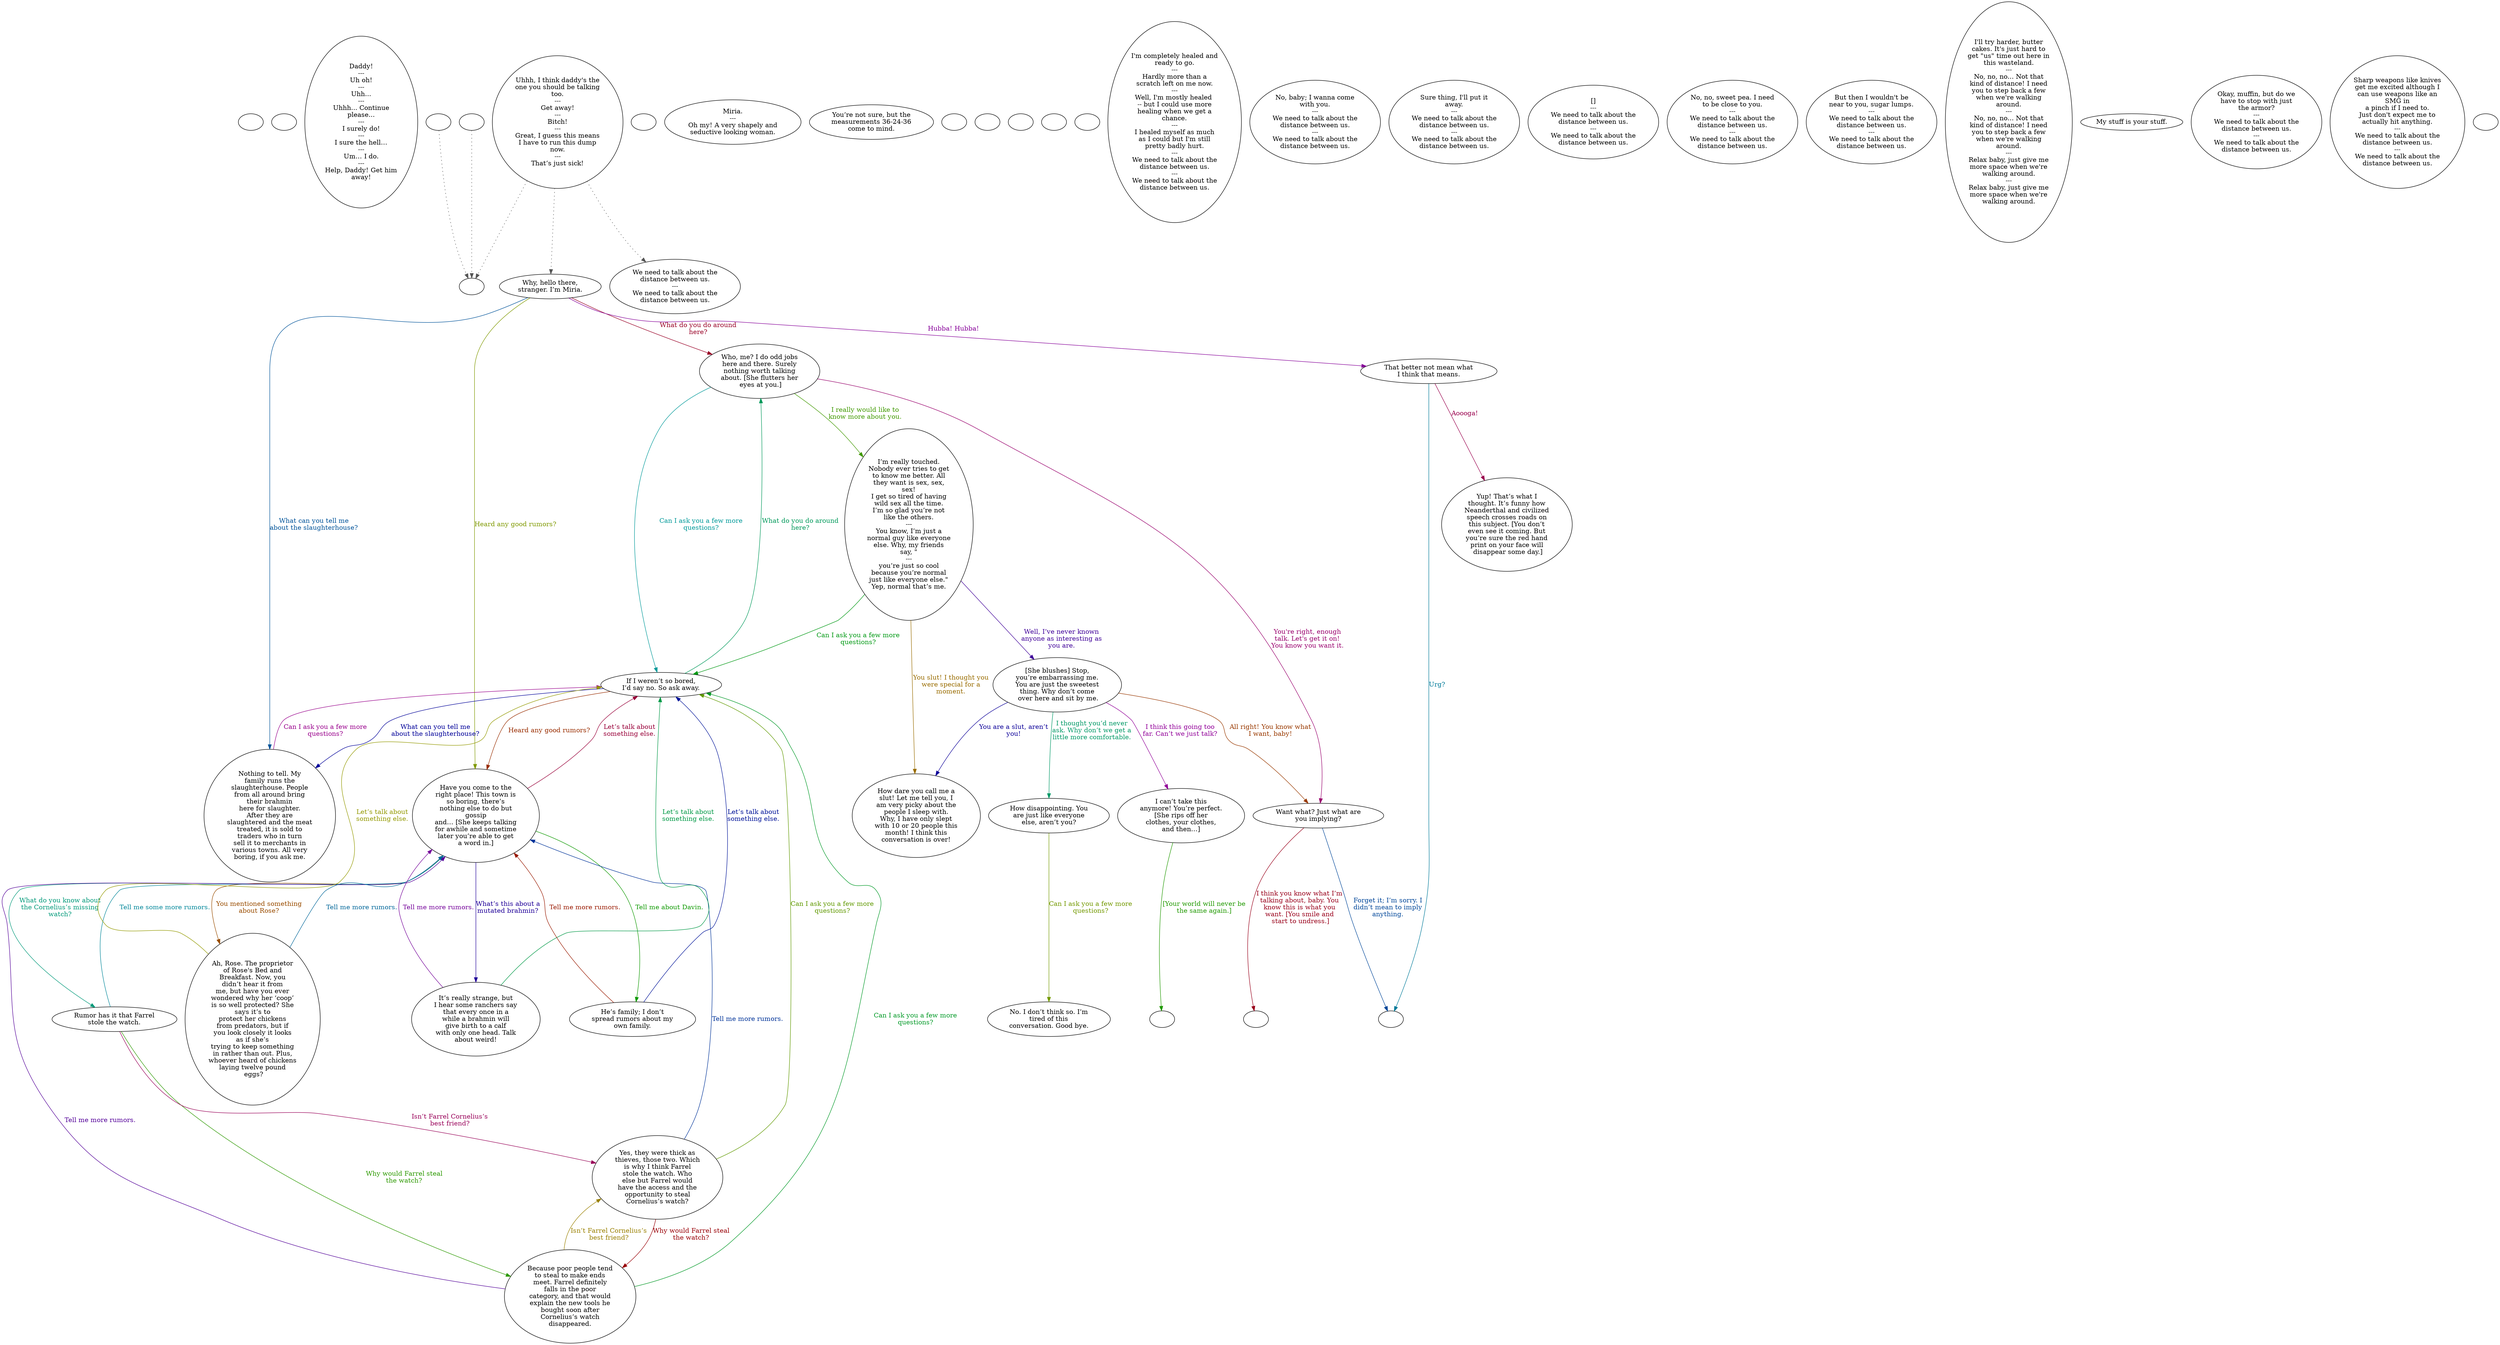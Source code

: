 digraph mcMiria {
  "checkPartyMembersNearDoor" [style=filled       fillcolor="#FFFFFF"       color="#000000"]
  "checkPartyMembersNearDoor" [label=""]
  "start" [style=filled       fillcolor="#FFFFFF"       color="#000000"]
  "start" [label=""]
  "critter_p_proc" [style=filled       fillcolor="#FFFFFF"       color="#000000"]
  "critter_p_proc" [label="Daddy!\n---\nUh oh!\n---\nUhh...\n---\nUhhh... Continue\nplease...\n---\nI surely do!\n---\nI sure the hell…\n---\nUm… I do.\n---\nHelp, Daddy! Get him\naway!"]
  "pickup_p_proc" [style=filled       fillcolor="#FFFFFF"       color="#000000"]
  "pickup_p_proc" -> "Node998" [style=dotted color="#555555"]
  "pickup_p_proc" [label=""]
  "talk_p_proc" [style=filled       fillcolor="#FFFFFF"       color="#000000"]
  "talk_p_proc" -> "Node100" [style=dotted color="#555555"]
  "talk_p_proc" -> "Node000" [style=dotted color="#555555"]
  "talk_p_proc" -> "Node998" [style=dotted color="#555555"]
  "talk_p_proc" [label="Uhhh, I think daddy's the\none you should be talking\ntoo.\n---\nGet away!\n---\nBitch!\n---\nGreat, I guess this means\nI have to run this dump\nnow.\n---\nThat’s just sick!"]
  "destroy_p_proc" [style=filled       fillcolor="#FFFFFF"       color="#000000"]
  "destroy_p_proc" [label=""]
  "look_at_p_proc" [style=filled       fillcolor="#FFFFFF"       color="#000000"]
  "look_at_p_proc" [label="Miria.\n---\nOh my! A very shapely and\nseductive looking woman."]
  "description_p_proc" [style=filled       fillcolor="#FFFFFF"       color="#000000"]
  "description_p_proc" [label="You’re not sure, but the\nmeasurements 36-24-36\ncome to mind."]
  "use_skill_on_p_proc" [style=filled       fillcolor="#FFFFFF"       color="#000000"]
  "use_skill_on_p_proc" [label=""]
  "damage_p_proc" [style=filled       fillcolor="#FFFFFF"       color="#000000"]
  "damage_p_proc" -> "Node998" [style=dotted color="#555555"]
  "damage_p_proc" [label=""]
  "map_enter_p_proc" [style=filled       fillcolor="#FFFFFF"       color="#000000"]
  "map_enter_p_proc" [label=""]
  "timed_event_p_proc" [style=filled       fillcolor="#FFFFFF"       color="#000000"]
  "timed_event_p_proc" [label=""]
  "combat_p_proc" [style=filled       fillcolor="#FFFFFF"       color="#000000"]
  "combat_p_proc" [label=""]
  "push_p_proc" [style=filled       fillcolor="#FFFFFF"       color="#000000"]
  "push_p_proc" [label=""]
  "Node000" [style=filled       fillcolor="#FFFFFF"       color="#000000"]
  "Node000" [label="Why, hello there,\nstranger. I’m Miria."]
  "Node000" -> "Node018" [label="What do you do around\nhere?" color="#990026" fontcolor="#990026"]
  "Node000" -> "Node013" [label="What can you tell me\nabout the slaughterhouse?" color="#005399" fontcolor="#005399"]
  "Node000" -> "Node014" [label="Heard any good rumors?" color="#7F9900" fontcolor="#7F9900"]
  "Node000" -> "Node026" [label="Hubba! Hubba!" color="#860099" fontcolor="#860099"]
  "Node002" [style=filled       fillcolor="#FFFFFF"       color="#000000"]
  "Node002" [label="If I weren’t so bored,\nI’d say no. So ask away."]
  "Node002" -> "Node018" [label="What do you do around\nhere?" color="#00995A" fontcolor="#00995A"]
  "Node002" -> "Node014" [label="Heard any good rumors?" color="#992D00" fontcolor="#992D00"]
  "Node002" -> "Node013" [label="What can you tell me\nabout the slaughterhouse?" color="#000099" fontcolor="#000099"]
  "Node010" [style=filled       fillcolor="#FFFFFF"       color="#000000"]
  "Node010" [label="Rumor has it that Farrel\nstole the watch."]
  "Node010" -> "Node011" [label="Why would Farrel steal\nthe watch?" color="#2C9900" fontcolor="#2C9900"]
  "Node010" -> "Node012" [label="Isn’t Farrel Cornelius’s\nbest friend?" color="#990059" fontcolor="#990059"]
  "Node010" -> "Node014" [label="Tell me some more rumors." color="#008699" fontcolor="#008699"]
  "Node011" [style=filled       fillcolor="#FFFFFF"       color="#000000"]
  "Node011" [label="Because poor people tend\nto steal to make ends\nmeet. Farrel definitely\nfalls in the poor\ncategory, and that would\nexplain the new tools he\nbought soon after\nCornelius’s watch\ndisappeared."]
  "Node011" -> "Node012" [label="Isn’t Farrel Cornelius’s\nbest friend?" color="#998000" fontcolor="#998000"]
  "Node011" -> "Node014" [label="Tell me more rumors." color="#530099" fontcolor="#530099"]
  "Node011" -> "Node002" [label="Can I ask you a few more\nquestions?" color="#009926" fontcolor="#009926"]
  "Node012" [style=filled       fillcolor="#FFFFFF"       color="#000000"]
  "Node012" [label="Yes, they were thick as\nthieves, those two. Which\nis why I think Farrel\nstole the watch. Who\nelse but Farrel would\nhave the access and the\nopportunity to steal\nCornelius’s watch?"]
  "Node012" -> "Node011" [label="Why would Farrel steal\nthe watch?" color="#990006" fontcolor="#990006"]
  "Node012" -> "Node014" [label="Tell me more rumors." color="#003399" fontcolor="#003399"]
  "Node012" -> "Node002" [label="Can I ask you a few more\nquestions?" color="#609900" fontcolor="#609900"]
  "Node013" [style=filled       fillcolor="#FFFFFF"       color="#000000"]
  "Node013" [label="Nothing to tell. My\nfamily runs the\nslaughterhouse. People\nfrom all around bring\ntheir brahmin\nhere for slaughter.\nAfter they are\nslaughtered and the meat\ntreated, it is sold to\ntraders who in turn\nsell it to merchants in\nvarious towns. All very\nboring, if you ask me."]
  "Node013" -> "Node002" [label="Can I ask you a few more\nquestions?" color="#99008C" fontcolor="#99008C"]
  "Node014" [style=filled       fillcolor="#FFFFFF"       color="#000000"]
  "Node014" [label="Have you come to the\nright place! This town is\nso boring, there’s\nnothing else to do but\ngossip\nand… [She keeps talking\nfor awhile and sometime\nlater you’re able to get\na word in.]"]
  "Node014" -> "Node010" [label="What do you know about\nthe Cornelius’s missing\nwatch?" color="#009979" fontcolor="#009979"]
  "Node014" -> "Node015" [label="You mentioned something\nabout Rose?" color="#994C00" fontcolor="#994C00"]
  "Node014" -> "Node016" [label="What’s this about a\nmutated brahmin?" color="#200099" fontcolor="#200099"]
  "Node014" -> "Node017" [label="Tell me about Davin." color="#0D9900" fontcolor="#0D9900"]
  "Node014" -> "Node002" [label="Let’s talk about\nsomething else." color="#990039" fontcolor="#990039"]
  "Node015" [style=filled       fillcolor="#FFFFFF"       color="#000000"]
  "Node015" [label="Ah, Rose. The proprietor\nof Rose's Bed and\nBreakfast. Now, you\ndidn’t hear it from\nme, but have you ever\nwondered why her ‘coop’\nis so well protected? She\nsays it’s to\nprotect her chickens\nfrom predators, but if\nyou look closely it looks\nas if she’s\ntrying to keep something\nin rather than out. Plus,\nwhoever heard of chickens\nlaying twelve pound\n eggs?"]
  "Node015" -> "Node014" [label="Tell me more rumors." color="#006699" fontcolor="#006699"]
  "Node015" -> "Node002" [label="Let’s talk about\nsomething else." color="#939900" fontcolor="#939900"]
  "Node016" [style=filled       fillcolor="#FFFFFF"       color="#000000"]
  "Node016" [label="It’s really strange, but\nI hear some ranchers say\nthat every once in a\nwhile a brahmin will\ngive birth to a calf\nwith only one head. Talk\nabout weird!"]
  "Node016" -> "Node014" [label="Tell me more rumors." color="#730099" fontcolor="#730099"]
  "Node016" -> "Node002" [label="Let’s talk about\nsomething else." color="#009946" fontcolor="#009946"]
  "Node017" [style=filled       fillcolor="#FFFFFF"       color="#000000"]
  "Node017" [label="He’s family; I don’t\nspread rumors about my\nown family."]
  "Node017" -> "Node014" [label="Tell me more rumors." color="#991900" fontcolor="#991900"]
  "Node017" -> "Node002" [label="Let’s talk about\nsomething else." color="#001399" fontcolor="#001399"]
  "Node018" [style=filled       fillcolor="#FFFFFF"       color="#000000"]
  "Node018" [label="Who, me? I do odd jobs\nhere and there. Surely\nnothing worth talking\nabout. [She flutters her\n eyes at you.]"]
  "Node018" -> "Node019" [label="I really would like to\nknow more about you." color="#409900" fontcolor="#409900"]
  "Node018" -> "Node020" [label="You're right, enough\ntalk. Let's get it on!\nYou know you want it." color="#99006D" fontcolor="#99006D"]
  "Node018" -> "Node002" [label="Can I ask you a few more\nquestions?" color="#009999" fontcolor="#009999"]
  "Node019" [style=filled       fillcolor="#FFFFFF"       color="#000000"]
  "Node019" [label="I’m really touched.\nNobody ever tries to get\nto know me better. All\nthey want is sex, sex,\nsex!\nI get so tired of having\nwild sex all the time.\nI’m so glad you’re not\nlike the others.\n---\nYou know, I’m just a\nnormal guy like everyone\nelse. Why, my friends\nsay, \"\n---\nyou’re just so cool\nbecause you’re normal\njust like everyone else.\"\nYep, normal that’s me."]
  "Node019" -> "Node021" [label="You slut! I thought you\nwere special for a\nmoment." color="#996C00" fontcolor="#996C00"]
  "Node019" -> "Node024" [label="Well, I’ve never known\nanyone as interesting as\nyou are." color="#3F0099" fontcolor="#3F0099"]
  "Node019" -> "Node002" [label="Can I ask you a few more\nquestions?" color="#009913" fontcolor="#009913"]
  "Node020" [style=filled       fillcolor="#FFFFFF"       color="#000000"]
  "Node020" [label="Want what? Just what are\nyou implying?"]
  "Node020" -> "Node996" [label="I think you know what I’m\ntalking about, baby. You\nknow this is what you\nwant. [You smile and\n start to undress.]" color="#99001A" fontcolor="#99001A"]
  "Node020" -> "Node999" [label="Forget it; I’m sorry. I\ndidn’t mean to imply\nanything." color="#004699" fontcolor="#004699"]
  "Node021" [style=filled       fillcolor="#FFFFFF"       color="#000000"]
  "Node021" [label="How dare you call me a\nslut! Let me tell you, I\nam very picky about the\npeople I sleep with.\nWhy, I have only slept\nwith 10 or 20 people this\nmonth! I think this\nconversation is over!"]
  "Node022" [style=filled       fillcolor="#FFFFFF"       color="#000000"]
  "Node022" [label="How disappointing. You\nare just like everyone\nelse, aren’t you?"]
  "Node022" -> "Node023" [label="Can I ask you a few more\nquestions?" color="#739900" fontcolor="#739900"]
  "Node023" [style=filled       fillcolor="#FFFFFF"       color="#000000"]
  "Node023" [label="No. I don’t think so. I’m\ntired of this\nconversation. Good bye."]
  "Node024" [style=filled       fillcolor="#FFFFFF"       color="#000000"]
  "Node024" [label="[She blushes] Stop,\nyou’re embarrassing me.\nYou are just the sweetest\nthing. Why don’t come\n over here and sit by me."]
  "Node024" -> "Node025" [label="I think this going too\nfar. Can’t we just talk?" color="#920099" fontcolor="#920099"]
  "Node024" -> "Node022" [label="I thought you’d never\nask. Why don’t we get a\nlittle more comfortable." color="#009966" fontcolor="#009966"]
  "Node024" -> "Node020" [label="All right! You know what\nI want, baby!" color="#993900" fontcolor="#993900"]
  "Node024" -> "Node021" [label="You are a slut, aren’t\nyou!" color="#0C0099" fontcolor="#0C0099"]
  "Node025" [style=filled       fillcolor="#FFFFFF"       color="#000000"]
  "Node025" [label="I can’t take this\nanymore! You’re perfect.\n[She rips off her\nclothes, your clothes,\nand then…]"]
  "Node025" -> "Node995" [label="[Your world will never be\nthe same again.]" color="#209900" fontcolor="#209900"]
  "Node026" [style=filled       fillcolor="#FFFFFF"       color="#000000"]
  "Node026" [label="That better not mean what\nI think that means."]
  "Node026" -> "Node027" [label="Aoooga!" color="#99004D" fontcolor="#99004D"]
  "Node026" -> "Node999" [label="Urg?" color="#007A99" fontcolor="#007A99"]
  "Node027" [style=filled       fillcolor="#FFFFFF"       color="#000000"]
  "Node027" [label="Yup! That’s what I\nthought. It’s funny how\nNeanderthal and civilized\nspeech crosses roads on\nthis subject. [You don’t\neven see it coming. But\nyou’re sure the red hand\nprint on your face will\n disappear some day.]"]
  "Node100" [style=filled       fillcolor="#FFFFFF"       color="#000000"]
  "Node100" [label="We need to talk about the\ndistance between us.\n---\nWe need to talk about the\ndistance between us."]
  "Node1001" [style=filled       fillcolor="#FFFFFF"       color="#000000"]
  "Node1001" [label="I'm completely healed and\nready to go.\n---\nHardly more than a\nscratch left on me now.\n---\nWell, I'm mostly healed \n-- but I could use more\nhealing when we get a\nchance.\n---\nI healed myself as much\nas I could but I'm still\npretty badly hurt.\n---\nWe need to talk about the\ndistance between us.\n---\nWe need to talk about the\ndistance between us."]
  "Node1002" [style=filled       fillcolor="#FFFFFF"       color="#000000"]
  "Node1002" [label="No, baby; I wanna come\nwith you.\n---\nWe need to talk about the\ndistance between us.\n---\nWe need to talk about the\ndistance between us."]
  "Node1003" [style=filled       fillcolor="#FFFFFF"       color="#000000"]
  "Node1003" [label="Sure thing, I'll put it\naway.\n---\nWe need to talk about the\ndistance between us.\n---\nWe need to talk about the\ndistance between us."]
  "Node1004" [style=filled       fillcolor="#FFFFFF"       color="#000000"]
  "Node1004" [label="[]\n---\nWe need to talk about the\ndistance between us.\n---\nWe need to talk about the\ndistance between us."]
  "Node1005" [style=filled       fillcolor="#FFFFFF"       color="#000000"]
  "Node1005" [label="No, no, sweet pea. I need\nto be close to you.\n---\nWe need to talk about the\ndistance between us.\n---\nWe need to talk about the\ndistance between us."]
  "Node1006" [style=filled       fillcolor="#FFFFFF"       color="#000000"]
  "Node1006" [label="But then I wouldn't be\nnear to you, sugar lumps.\n---\nWe need to talk about the\ndistance between us.\n---\nWe need to talk about the\ndistance between us."]
  "Node1007" [style=filled       fillcolor="#FFFFFF"       color="#000000"]
  "Node1007" [label="I'll try harder, butter\ncakes. It's just hard to\nget \"us\" time out here in\nthis wasteland.\n---\nNo, no, no... Not that\nkind of distance! I need\nyou to step back a few\nwhen we're walking\naround.\n---\nNo, no, no... Not that\nkind of distance! I need\nyou to step back a few\nwhen we're walking\naround.\n---\nRelax baby, just give me\nmore space when we're\nwalking around.\n---\nRelax baby, just give me\nmore space when we're\nwalking around."]
  "Node1008" [style=filled       fillcolor="#FFFFFF"       color="#000000"]
  "Node1008" [label="My stuff is your stuff."]
  "Node1009" [style=filled       fillcolor="#FFFFFF"       color="#000000"]
  "Node1009" [label="Okay, muffin, but do we\nhave to stop with just\nthe armor?\n---\nWe need to talk about the\ndistance between us.\n---\nWe need to talk about the\ndistance between us."]
  "Node1010" [style=filled       fillcolor="#FFFFFF"       color="#000000"]
  "Node1010" [label="Sharp weapons like knives\nget me excited although I\ncan use weapons like an\nSMG in\na pinch if I need to.\nJust don't expect me to\nactually hit anything.\n---\nWe need to talk about the\ndistance between us.\n---\nWe need to talk about the\ndistance between us."]
  "Node1100" [style=filled       fillcolor="#FFFFFF"       color="#000000"]
  "Node1100" [label=""]
  "Node999" [style=filled       fillcolor="#FFFFFF"       color="#000000"]
  "Node999" [label=""]
  "Node998" [style=filled       fillcolor="#FFFFFF"       color="#000000"]
  "Node998" [label=""]
  "Node996" [style=filled       fillcolor="#FFFFFF"       color="#000000"]
  "Node996" [label=""]
  "Node995" [style=filled       fillcolor="#FFFFFF"       color="#000000"]
  "Node995" [label=""]
}